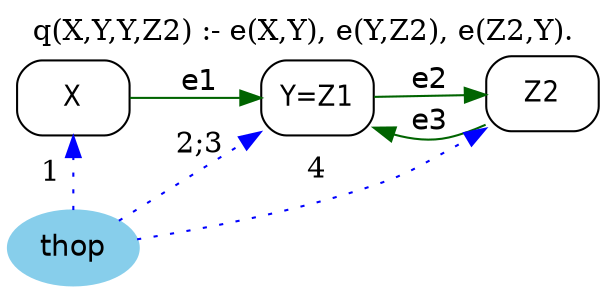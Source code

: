strict digraph G {
	graph [bb="0,0,271.19,133",
		label="q(X,Y,Y,Z2) :- e(X,Y), e(Y,Z2), e(Z2,Y).",
		labelloc=t,
		lheight=0.21,
		lp="135.6,121.5",
		lwidth=3.26,
		rankdir=LR
	];
	node [label="\N"];
	X	 [fontname="Helvetica-Narrow",
		height=0.5,
		pos="28.597,90",
		shape=box,
		style=rounded,
		width=0.75];
	Y	 [fontname="Helvetica-Narrow",
		height=0.5,
		label="Y=Z1",
		pos="138.19,90",
		shape=box,
		style=rounded,
		width=0.75];
	X -> Y	 [color=darkgreen,
		fontname=helvetica,
		label=e1,
		lp="84.195,97.5",
		pos="e,111.04,90 55.689,90 69.257,90 85.901,90 100.68,90"];
	Z2	 [fontname="Helvetica-Narrow",
		height=0.5,
		pos="244.19,92",
		shape=box,
		style=rounded,
		width=0.75];
	Y -> Z2	 [color=darkgreen,
		fontname=helvetica,
		label=e2,
		lp="191.19,98.5",
		pos="e,216.85,91.484 165.22,90.51 177.83,90.748 193.05,91.035 206.74,91.293"];
	Z2 -> Y	 [color=darkgreen,
		fontname=helvetica,
		label=e3,
		lp="191.19,78.5",
		pos="e,165.26,75.217 216.78,76.922 211.12,74.469 205.09,72.307 199.19,71 191.28,69.243 182.9,70.04 174.98,72.076"];
	thop	 [color=skyblue,
		fillcolor=skyblue,
		fontname=helvetica,
		height=0.5,
		pos="28.597,18",
		shape=oval,
		style="filled,rounded",
		width=0.79437];
	thop -> X	 [color=blue,
		constraint=false,
		label=1,
		lp="18.097,54",
		pos="e,28.597,71.587 28.597,36.169 28.597,43.869 28.597,53.026 28.597,61.583",
		style=dotted];
	thop -> Y	 [color=blue,
		constraint=false,
		label="2;3",
		lp="84.195,65.5",
		pos="e,111.07,72.183 48.445,31.039 63.5,40.929 84.596,54.788 102.55,66.585",
		style=dotted];
	thop -> Z2	 [color=blue,
		constraint=false,
		label=4,
		lp="138.19,55.5",
		pos="e,217.16,76.163 56.695,21.89 84.759,26.301 128.84,34.665 165.19,48 181.25,53.888 184.23,57.722 199.19,66 202.21,67.667 205.32,69.414 \
208.44,71.182",
		style=dotted];
}

